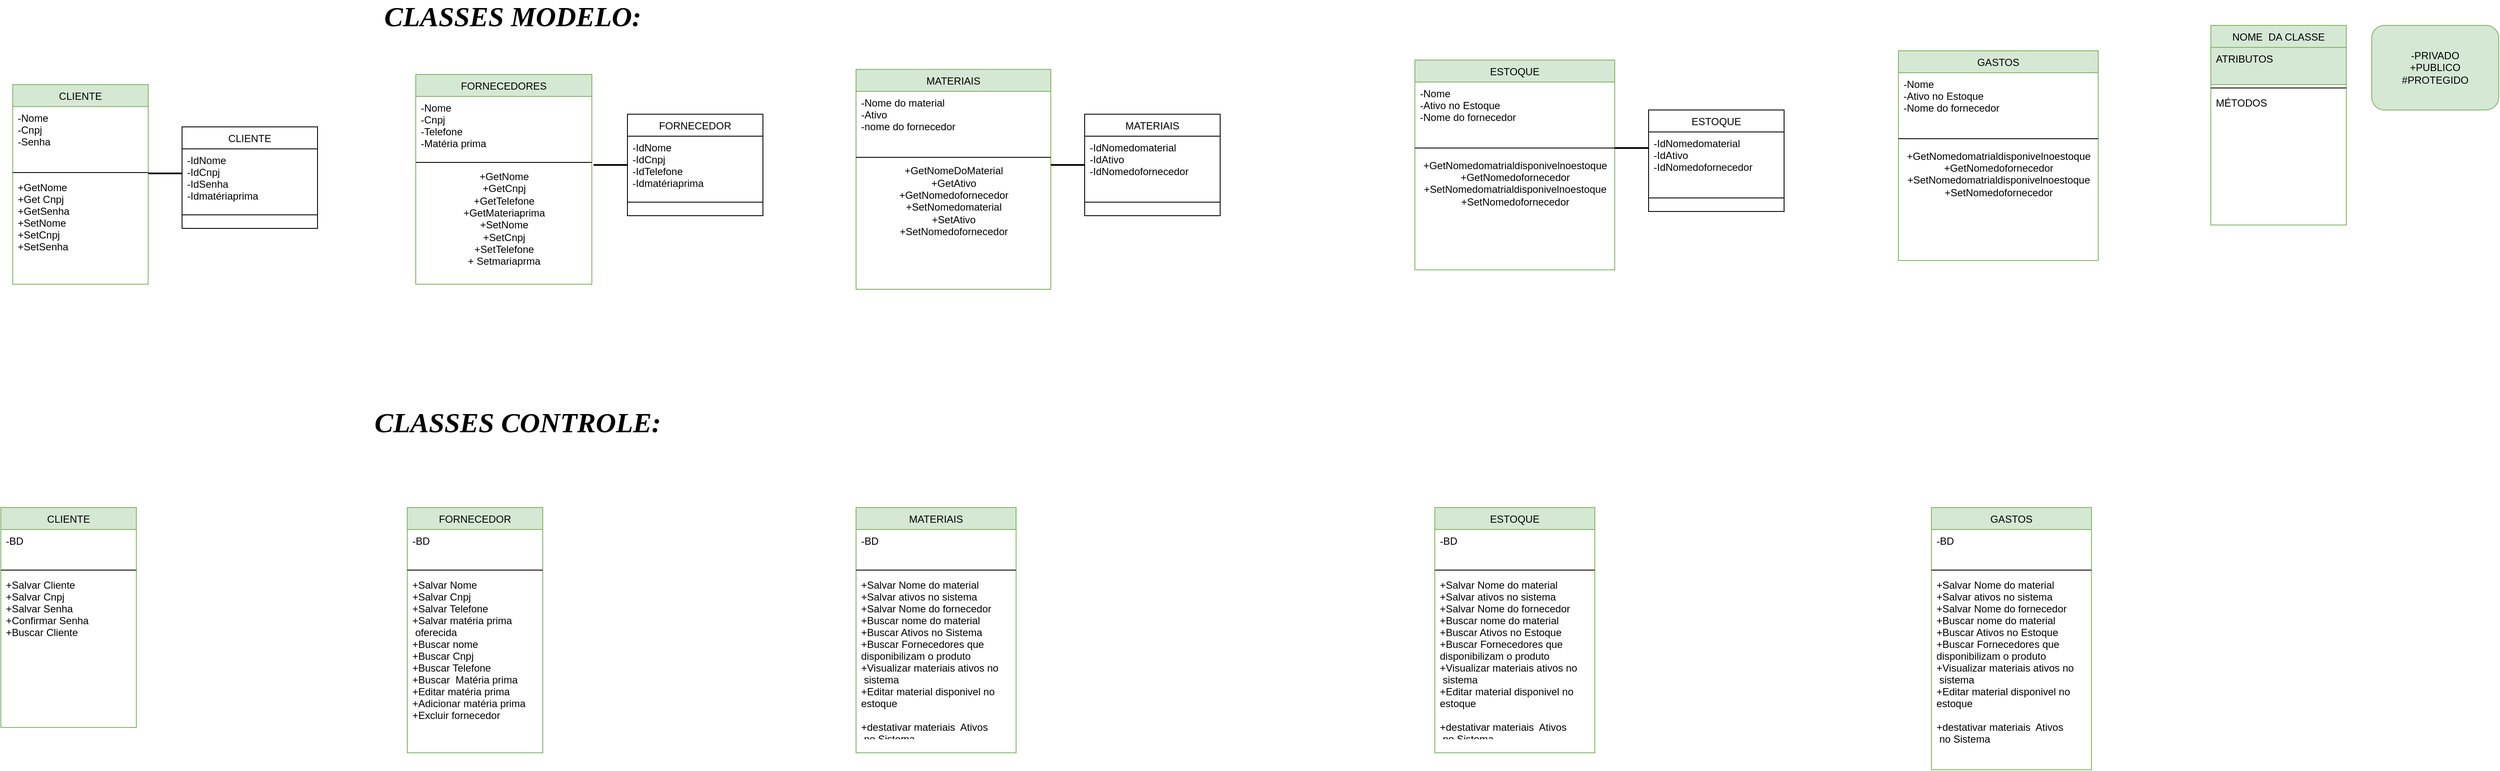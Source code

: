 <mxfile version="24.6.3" type="github">
  <diagram id="C5RBs43oDa-KdzZeNtuy" name="Page-1">
    <mxGraphModel dx="1400" dy="773" grid="1" gridSize="10" guides="1" tooltips="1" connect="1" arrows="1" fold="1" page="1" pageScale="1" pageWidth="827" pageHeight="1169" math="0" shadow="0">
      <root>
        <mxCell id="WIyWlLk6GJQsqaUBKTNV-0" />
        <mxCell id="WIyWlLk6GJQsqaUBKTNV-1" parent="WIyWlLk6GJQsqaUBKTNV-0" />
        <mxCell id="mSZi7d9TaIQckzz028hs-3" value="NOME  DA CLASSE" style="swimlane;fontStyle=0;align=center;verticalAlign=top;childLayout=stackLayout;horizontal=1;startSize=26;horizontalStack=0;resizeParent=1;resizeLast=0;collapsible=1;marginBottom=0;rounded=0;shadow=0;strokeWidth=1;fillColor=#d5e8d4;strokeColor=#82b366;" parent="WIyWlLk6GJQsqaUBKTNV-1" vertex="1">
          <mxGeometry x="2850" y="70" width="160" height="236" as="geometry">
            <mxRectangle x="550" y="140" width="160" height="26" as="alternateBounds" />
          </mxGeometry>
        </mxCell>
        <mxCell id="mSZi7d9TaIQckzz028hs-4" value="ATRIBUTOS" style="text;align=left;verticalAlign=top;spacingLeft=4;spacingRight=4;overflow=hidden;rotatable=0;points=[[0,0.5],[1,0.5]];portConstraint=eastwest;fillColor=#d5e8d4;strokeColor=#82b366;" parent="mSZi7d9TaIQckzz028hs-3" vertex="1">
          <mxGeometry y="26" width="160" height="44" as="geometry" />
        </mxCell>
        <mxCell id="mSZi7d9TaIQckzz028hs-5" value="" style="line;html=1;strokeWidth=1;align=left;verticalAlign=middle;spacingTop=-1;spacingLeft=3;spacingRight=3;rotatable=0;labelPosition=right;points=[];portConstraint=eastwest;" parent="mSZi7d9TaIQckzz028hs-3" vertex="1">
          <mxGeometry y="70" width="160" height="8" as="geometry" />
        </mxCell>
        <mxCell id="mSZi7d9TaIQckzz028hs-6" value="MÉTODOS" style="text;align=left;verticalAlign=top;spacingLeft=4;spacingRight=4;overflow=hidden;rotatable=0;points=[[0,0.5],[1,0.5]];portConstraint=eastwest;rounded=0;shadow=0;html=0;" parent="mSZi7d9TaIQckzz028hs-3" vertex="1">
          <mxGeometry y="78" width="160" height="26" as="geometry" />
        </mxCell>
        <mxCell id="mSZi7d9TaIQckzz028hs-9" value="CLIENTE" style="swimlane;fontStyle=0;align=center;verticalAlign=top;childLayout=stackLayout;horizontal=1;startSize=26;horizontalStack=0;resizeParent=1;resizeLast=0;collapsible=1;marginBottom=0;rounded=0;shadow=0;strokeWidth=1;fillColor=#d5e8d4;strokeColor=#82b366;" parent="WIyWlLk6GJQsqaUBKTNV-1" vertex="1">
          <mxGeometry x="240" y="640" width="160" height="260" as="geometry">
            <mxRectangle x="550" y="140" width="160" height="26" as="alternateBounds" />
          </mxGeometry>
        </mxCell>
        <mxCell id="mSZi7d9TaIQckzz028hs-10" value="-BD" style="text;align=left;verticalAlign=top;spacingLeft=4;spacingRight=4;overflow=hidden;rotatable=0;points=[[0,0.5],[1,0.5]];portConstraint=eastwest;" parent="mSZi7d9TaIQckzz028hs-9" vertex="1">
          <mxGeometry y="26" width="160" height="44" as="geometry" />
        </mxCell>
        <mxCell id="mSZi7d9TaIQckzz028hs-11" value="" style="line;html=1;strokeWidth=1;align=left;verticalAlign=middle;spacingTop=-1;spacingLeft=3;spacingRight=3;rotatable=0;labelPosition=right;points=[];portConstraint=eastwest;" parent="mSZi7d9TaIQckzz028hs-9" vertex="1">
          <mxGeometry y="70" width="160" height="8" as="geometry" />
        </mxCell>
        <mxCell id="mSZi7d9TaIQckzz028hs-12" value="+Salvar Cliente&#xa;+Salvar Cnpj&#xa;+Salvar Senha&#xa;+Confirmar Senha&#xa;+Buscar Cliente&#xa;" style="text;align=left;verticalAlign=top;spacingLeft=4;spacingRight=4;overflow=hidden;rotatable=0;points=[[0,0.5],[1,0.5]];portConstraint=eastwest;rounded=0;shadow=0;html=0;" parent="mSZi7d9TaIQckzz028hs-9" vertex="1">
          <mxGeometry y="78" width="160" height="122" as="geometry" />
        </mxCell>
        <mxCell id="mSZi7d9TaIQckzz028hs-15" value="-PRIVADO&lt;div&gt;+PUBLICO&lt;/div&gt;&lt;div&gt;#PROTEGIDO&lt;/div&gt;" style="rounded=1;whiteSpace=wrap;html=1;fillColor=#d5e8d4;strokeColor=#82b366;" parent="WIyWlLk6GJQsqaUBKTNV-1" vertex="1">
          <mxGeometry x="3040" y="70" width="150" height="100" as="geometry" />
        </mxCell>
        <mxCell id="mSZi7d9TaIQckzz028hs-16" value="FORNECEDORES" style="swimlane;fontStyle=0;align=center;verticalAlign=top;childLayout=stackLayout;horizontal=1;startSize=26;horizontalStack=0;resizeParent=1;resizeLast=0;collapsible=1;marginBottom=0;rounded=0;shadow=0;strokeWidth=1;fillColor=#d5e8d4;strokeColor=#82b366;" parent="WIyWlLk6GJQsqaUBKTNV-1" vertex="1">
          <mxGeometry x="730" y="128" width="208" height="248" as="geometry">
            <mxRectangle x="550" y="140" width="160" height="26" as="alternateBounds" />
          </mxGeometry>
        </mxCell>
        <mxCell id="mSZi7d9TaIQckzz028hs-17" value="-Nome&#xa;-Cnpj&#xa;-Telefone&#xa;-Matéria prima" style="text;align=left;verticalAlign=top;spacingLeft=4;spacingRight=4;overflow=hidden;rotatable=0;points=[[0,0.5],[1,0.5]];portConstraint=eastwest;labelBackgroundColor=default;" parent="mSZi7d9TaIQckzz028hs-16" vertex="1">
          <mxGeometry y="26" width="208" height="74" as="geometry" />
        </mxCell>
        <mxCell id="mSZi7d9TaIQckzz028hs-18" value="" style="line;html=1;strokeWidth=1;align=left;verticalAlign=middle;spacingTop=-1;spacingLeft=3;spacingRight=3;rotatable=0;labelPosition=right;points=[];portConstraint=eastwest;" parent="mSZi7d9TaIQckzz028hs-16" vertex="1">
          <mxGeometry y="100" width="208" height="8" as="geometry" />
        </mxCell>
        <mxCell id="mSZi7d9TaIQckzz028hs-36" value="&lt;div&gt;+GetNome&lt;br style=&quot;padding: 0px; margin: 0px;&quot;&gt;+GetCnpj&lt;br style=&quot;padding: 0px; margin: 0px;&quot;&gt;+GetTelefone&lt;/div&gt;&lt;div&gt;&lt;span style=&quot;background-color: initial;&quot;&gt;+GetMateriaprima&lt;/span&gt;&lt;/div&gt;&lt;div&gt;+SetNome&lt;/div&gt;&lt;div&gt;+SetCnpj&lt;br style=&quot;padding: 0px; margin: 0px;&quot;&gt;+SetTelefone&lt;/div&gt;&lt;div&gt;+ Setmariaprma&lt;br&gt;&lt;div style=&quot;padding: 0px; margin: 0px;&quot;&gt;&lt;br style=&quot;padding: 0px; margin: 0px; text-align: left;&quot;&gt;&lt;/div&gt;&lt;/div&gt;" style="text;html=1;align=center;verticalAlign=middle;resizable=0;points=[];autosize=1;strokeColor=none;fillColor=none;" parent="mSZi7d9TaIQckzz028hs-16" vertex="1">
          <mxGeometry y="108" width="208" height="140" as="geometry" />
        </mxCell>
        <mxCell id="mSZi7d9TaIQckzz028hs-21" value="CLIENTE" style="swimlane;fontStyle=0;align=center;verticalAlign=top;childLayout=stackLayout;horizontal=1;startSize=26;horizontalStack=0;resizeParent=1;resizeLast=0;collapsible=1;marginBottom=0;rounded=0;shadow=0;strokeWidth=1;" parent="WIyWlLk6GJQsqaUBKTNV-1" vertex="1">
          <mxGeometry x="454" y="190" width="160" height="120" as="geometry">
            <mxRectangle x="550" y="140" width="160" height="26" as="alternateBounds" />
          </mxGeometry>
        </mxCell>
        <mxCell id="mSZi7d9TaIQckzz028hs-22" value="-IdNome&#xa;-IdCnpj&#xa;-IdSenha&#xa;-Idmatériaprima&#xa;&#xa;&#xa;&#xa;&#xa;" style="text;align=left;verticalAlign=top;spacingLeft=4;spacingRight=4;overflow=hidden;rotatable=0;points=[[0,0.5],[1,0.5]];portConstraint=eastwest;" parent="mSZi7d9TaIQckzz028hs-21" vertex="1">
          <mxGeometry y="26" width="160" height="74" as="geometry" />
        </mxCell>
        <mxCell id="mSZi7d9TaIQckzz028hs-23" value="" style="line;html=1;strokeWidth=1;align=left;verticalAlign=middle;spacingTop=-1;spacingLeft=3;spacingRight=3;rotatable=0;labelPosition=right;points=[];portConstraint=eastwest;" parent="mSZi7d9TaIQckzz028hs-21" vertex="1">
          <mxGeometry y="100" width="160" height="8" as="geometry" />
        </mxCell>
        <mxCell id="mSZi7d9TaIQckzz028hs-26" value="CLIENTE" style="swimlane;fontStyle=0;align=center;verticalAlign=top;childLayout=stackLayout;horizontal=1;startSize=26;horizontalStack=0;resizeParent=1;resizeLast=0;collapsible=1;marginBottom=0;rounded=0;shadow=0;strokeWidth=1;fillColor=#d5e8d4;strokeColor=#82b366;" parent="WIyWlLk6GJQsqaUBKTNV-1" vertex="1">
          <mxGeometry x="254" y="140" width="160" height="236" as="geometry">
            <mxRectangle x="550" y="140" width="160" height="26" as="alternateBounds" />
          </mxGeometry>
        </mxCell>
        <mxCell id="mSZi7d9TaIQckzz028hs-27" value="-Nome&#xa;-Cnpj&#xa;-Senha&#xa;&#xa;" style="text;align=left;verticalAlign=top;spacingLeft=4;spacingRight=4;overflow=hidden;rotatable=0;points=[[0,0.5],[1,0.5]];portConstraint=eastwest;" parent="mSZi7d9TaIQckzz028hs-26" vertex="1">
          <mxGeometry y="26" width="160" height="74" as="geometry" />
        </mxCell>
        <mxCell id="mSZi7d9TaIQckzz028hs-28" value="" style="line;html=1;strokeWidth=1;align=left;verticalAlign=middle;spacingTop=-1;spacingLeft=3;spacingRight=3;rotatable=0;labelPosition=right;points=[];portConstraint=eastwest;" parent="mSZi7d9TaIQckzz028hs-26" vertex="1">
          <mxGeometry y="100" width="160" height="8" as="geometry" />
        </mxCell>
        <mxCell id="mSZi7d9TaIQckzz028hs-29" value="+GetNome&#xa;+Get Cnpj&#xa;+GetSenha&#xa;+SetNome&#xa;+SetCnpj&#xa;+SetSenha&#xa;" style="text;align=left;verticalAlign=top;spacingLeft=4;spacingRight=4;overflow=hidden;rotatable=0;points=[[0,0.5],[1,0.5]];portConstraint=eastwest;rounded=0;shadow=0;html=0;" parent="mSZi7d9TaIQckzz028hs-26" vertex="1">
          <mxGeometry y="108" width="160" height="112" as="geometry" />
        </mxCell>
        <mxCell id="mSZi7d9TaIQckzz028hs-31" value="" style="line;strokeWidth=2;html=1;" parent="WIyWlLk6GJQsqaUBKTNV-1" vertex="1">
          <mxGeometry x="414" y="240" width="40" height="10" as="geometry" />
        </mxCell>
        <mxCell id="mSZi7d9TaIQckzz028hs-32" value="FORNECEDOR" style="swimlane;fontStyle=0;align=center;verticalAlign=top;childLayout=stackLayout;horizontal=1;startSize=26;horizontalStack=0;resizeParent=1;resizeLast=0;collapsible=1;marginBottom=0;rounded=0;shadow=0;strokeWidth=1;fillColor=#d5e8d4;strokeColor=#82b366;" parent="WIyWlLk6GJQsqaUBKTNV-1" vertex="1">
          <mxGeometry x="720" y="640" width="160" height="290" as="geometry">
            <mxRectangle x="550" y="140" width="160" height="26" as="alternateBounds" />
          </mxGeometry>
        </mxCell>
        <mxCell id="mSZi7d9TaIQckzz028hs-33" value="-BD" style="text;align=left;verticalAlign=top;spacingLeft=4;spacingRight=4;overflow=hidden;rotatable=0;points=[[0,0.5],[1,0.5]];portConstraint=eastwest;" parent="mSZi7d9TaIQckzz028hs-32" vertex="1">
          <mxGeometry y="26" width="160" height="44" as="geometry" />
        </mxCell>
        <mxCell id="mSZi7d9TaIQckzz028hs-34" value="" style="line;html=1;strokeWidth=1;align=left;verticalAlign=middle;spacingTop=-1;spacingLeft=3;spacingRight=3;rotatable=0;labelPosition=right;points=[];portConstraint=eastwest;" parent="mSZi7d9TaIQckzz028hs-32" vertex="1">
          <mxGeometry y="70" width="160" height="8" as="geometry" />
        </mxCell>
        <mxCell id="mSZi7d9TaIQckzz028hs-35" value="+Salvar Nome&#xa;+Salvar Cnpj&#xa;+Salvar Telefone&#xa;+Salvar matéria prima&#xa; oferecida&#xa;+Buscar nome&#xa;+Buscar Cnpj&#xa;+Buscar Telefone&#xa;+Buscar  Matéria prima&#xa;+Editar matéria prima&#xa;+Adicionar matéria prima&#xa;+Excluir fornecedor&#xa;&#xa;" style="text;align=left;verticalAlign=top;spacingLeft=4;spacingRight=4;overflow=hidden;rotatable=0;points=[[0,0.5],[1,0.5]];portConstraint=eastwest;rounded=0;shadow=0;html=0;" parent="mSZi7d9TaIQckzz028hs-32" vertex="1">
          <mxGeometry y="78" width="160" height="192" as="geometry" />
        </mxCell>
        <mxCell id="mSZi7d9TaIQckzz028hs-37" value="FORNECEDOR" style="swimlane;fontStyle=0;align=center;verticalAlign=top;childLayout=stackLayout;horizontal=1;startSize=26;horizontalStack=0;resizeParent=1;resizeLast=0;collapsible=1;marginBottom=0;rounded=0;shadow=0;strokeWidth=1;" parent="WIyWlLk6GJQsqaUBKTNV-1" vertex="1">
          <mxGeometry x="980" y="175" width="160" height="120" as="geometry">
            <mxRectangle x="550" y="140" width="160" height="26" as="alternateBounds" />
          </mxGeometry>
        </mxCell>
        <mxCell id="mSZi7d9TaIQckzz028hs-38" value="-IdNome&#xa;-IdCnpj&#xa;-IdTelefone&#xa;-Idmatériaprima&#xa;&#xa;&#xa;&#xa;&#xa;" style="text;align=left;verticalAlign=top;spacingLeft=4;spacingRight=4;overflow=hidden;rotatable=0;points=[[0,0.5],[1,0.5]];portConstraint=eastwest;" parent="mSZi7d9TaIQckzz028hs-37" vertex="1">
          <mxGeometry y="26" width="160" height="74" as="geometry" />
        </mxCell>
        <mxCell id="mSZi7d9TaIQckzz028hs-39" value="" style="line;html=1;strokeWidth=1;align=left;verticalAlign=middle;spacingTop=-1;spacingLeft=3;spacingRight=3;rotatable=0;labelPosition=right;points=[];portConstraint=eastwest;" parent="mSZi7d9TaIQckzz028hs-37" vertex="1">
          <mxGeometry y="100" width="160" height="8" as="geometry" />
        </mxCell>
        <mxCell id="mSZi7d9TaIQckzz028hs-43" value="" style="line;strokeWidth=2;html=1;" parent="WIyWlLk6GJQsqaUBKTNV-1" vertex="1">
          <mxGeometry x="940" y="230" width="40" height="10" as="geometry" />
        </mxCell>
        <mxCell id="mSZi7d9TaIQckzz028hs-48" value="MATERIAIS" style="swimlane;fontStyle=0;align=center;verticalAlign=top;childLayout=stackLayout;horizontal=1;startSize=26;horizontalStack=0;resizeParent=1;resizeLast=0;collapsible=1;marginBottom=0;rounded=0;shadow=0;strokeWidth=1;fillColor=#d5e8d4;strokeColor=#82b366;" parent="WIyWlLk6GJQsqaUBKTNV-1" vertex="1">
          <mxGeometry x="1250" y="122" width="230" height="260" as="geometry">
            <mxRectangle x="550" y="140" width="160" height="26" as="alternateBounds" />
          </mxGeometry>
        </mxCell>
        <mxCell id="mSZi7d9TaIQckzz028hs-49" value="-Nome do material&#xa;-Ativo&#xa;-nome do fornecedor" style="text;align=left;verticalAlign=top;spacingLeft=4;spacingRight=4;overflow=hidden;rotatable=0;points=[[0,0.5],[1,0.5]];portConstraint=eastwest;labelBackgroundColor=default;" parent="mSZi7d9TaIQckzz028hs-48" vertex="1">
          <mxGeometry y="26" width="230" height="74" as="geometry" />
        </mxCell>
        <mxCell id="mSZi7d9TaIQckzz028hs-50" value="" style="line;html=1;strokeWidth=1;align=left;verticalAlign=middle;spacingTop=-1;spacingLeft=3;spacingRight=3;rotatable=0;labelPosition=right;points=[];portConstraint=eastwest;" parent="mSZi7d9TaIQckzz028hs-48" vertex="1">
          <mxGeometry y="100" width="230" height="8" as="geometry" />
        </mxCell>
        <mxCell id="mSZi7d9TaIQckzz028hs-51" value="&lt;div&gt;+GetNomeDoMaterial&lt;br style=&quot;padding: 0px; margin: 0px;&quot;&gt;+GetAtivo&lt;/div&gt;&lt;div&gt;+GetNomedofornecedor&lt;/div&gt;&lt;div&gt;+SetNomedomaterial&lt;/div&gt;&lt;div&gt;+SetAtivo&lt;br style=&quot;padding: 0px; margin: 0px;&quot;&gt;+SetNomedofornecedor&lt;/div&gt;&lt;div&gt;&lt;div style=&quot;padding: 0px; margin: 0px;&quot;&gt;&lt;br style=&quot;padding: 0px; margin: 0px; text-align: left;&quot;&gt;&lt;/div&gt;&lt;/div&gt;" style="text;html=1;align=center;verticalAlign=middle;resizable=0;points=[];autosize=1;strokeColor=none;fillColor=none;" parent="mSZi7d9TaIQckzz028hs-48" vertex="1">
          <mxGeometry y="108" width="230" height="110" as="geometry" />
        </mxCell>
        <mxCell id="mSZi7d9TaIQckzz028hs-52" value="" style="line;strokeWidth=2;html=1;" parent="WIyWlLk6GJQsqaUBKTNV-1" vertex="1">
          <mxGeometry x="1480" y="230" width="40" height="10" as="geometry" />
        </mxCell>
        <mxCell id="mSZi7d9TaIQckzz028hs-53" value="MATERIAIS" style="swimlane;fontStyle=0;align=center;verticalAlign=top;childLayout=stackLayout;horizontal=1;startSize=26;horizontalStack=0;resizeParent=1;resizeLast=0;collapsible=1;marginBottom=0;rounded=0;shadow=0;strokeWidth=1;" parent="WIyWlLk6GJQsqaUBKTNV-1" vertex="1">
          <mxGeometry x="1520" y="175" width="160" height="120" as="geometry">
            <mxRectangle x="550" y="140" width="160" height="26" as="alternateBounds" />
          </mxGeometry>
        </mxCell>
        <mxCell id="mSZi7d9TaIQckzz028hs-54" value="-IdNomedomaterial&#xa;-IdAtivo&#xa;-IdNomedofornecedor&#xa;&#xa;&#xa;&#xa;" style="text;align=left;verticalAlign=top;spacingLeft=4;spacingRight=4;overflow=hidden;rotatable=0;points=[[0,0.5],[1,0.5]];portConstraint=eastwest;" parent="mSZi7d9TaIQckzz028hs-53" vertex="1">
          <mxGeometry y="26" width="160" height="74" as="geometry" />
        </mxCell>
        <mxCell id="mSZi7d9TaIQckzz028hs-55" value="" style="line;html=1;strokeWidth=1;align=left;verticalAlign=middle;spacingTop=-1;spacingLeft=3;spacingRight=3;rotatable=0;labelPosition=right;points=[];portConstraint=eastwest;" parent="mSZi7d9TaIQckzz028hs-53" vertex="1">
          <mxGeometry y="100" width="160" height="8" as="geometry" />
        </mxCell>
        <mxCell id="mSZi7d9TaIQckzz028hs-56" value="MATERIAIS" style="swimlane;fontStyle=0;align=center;verticalAlign=top;childLayout=stackLayout;horizontal=1;startSize=26;horizontalStack=0;resizeParent=1;resizeLast=0;collapsible=1;marginBottom=0;rounded=0;shadow=0;strokeWidth=1;fillColor=#d5e8d4;strokeColor=#82b366;" parent="WIyWlLk6GJQsqaUBKTNV-1" vertex="1">
          <mxGeometry x="1250" y="640" width="189" height="290" as="geometry">
            <mxRectangle x="550" y="140" width="160" height="26" as="alternateBounds" />
          </mxGeometry>
        </mxCell>
        <mxCell id="mSZi7d9TaIQckzz028hs-57" value="-BD" style="text;align=left;verticalAlign=top;spacingLeft=4;spacingRight=4;overflow=hidden;rotatable=0;points=[[0,0.5],[1,0.5]];portConstraint=eastwest;" parent="mSZi7d9TaIQckzz028hs-56" vertex="1">
          <mxGeometry y="26" width="189" height="44" as="geometry" />
        </mxCell>
        <mxCell id="mSZi7d9TaIQckzz028hs-58" value="" style="line;html=1;strokeWidth=1;align=left;verticalAlign=middle;spacingTop=-1;spacingLeft=3;spacingRight=3;rotatable=0;labelPosition=right;points=[];portConstraint=eastwest;" parent="mSZi7d9TaIQckzz028hs-56" vertex="1">
          <mxGeometry y="70" width="189" height="8" as="geometry" />
        </mxCell>
        <mxCell id="mSZi7d9TaIQckzz028hs-59" value="+Salvar Nome do material&#xa;+Salvar ativos no sistema&#xa;+Salvar Nome do fornecedor&#xa;+Buscar nome do material&#xa;+Buscar Ativos no Sistema&#xa;+Buscar Fornecedores que &#xa;disponibilizam o produto&#xa;+Visualizar materiais ativos no&#xa; sistema&#xa;+Editar material disponivel no &#xa;estoque&#xa;&#xa;+destativar materiais  Ativos&#xa; no Sistema&#xa;&#xa;&#xa;" style="text;align=left;verticalAlign=top;spacingLeft=4;spacingRight=4;overflow=hidden;rotatable=0;points=[[0,0.5],[1,0.5]];portConstraint=eastwest;rounded=0;shadow=0;html=0;" parent="mSZi7d9TaIQckzz028hs-56" vertex="1">
          <mxGeometry y="78" width="189" height="192" as="geometry" />
        </mxCell>
        <mxCell id="mSZi7d9TaIQckzz028hs-60" value="ESTOQUE" style="swimlane;fontStyle=0;align=center;verticalAlign=top;childLayout=stackLayout;horizontal=1;startSize=26;horizontalStack=0;resizeParent=1;resizeLast=0;collapsible=1;marginBottom=0;rounded=0;shadow=0;strokeWidth=1;fillColor=#d5e8d4;strokeColor=#82b366;" parent="WIyWlLk6GJQsqaUBKTNV-1" vertex="1">
          <mxGeometry x="1910" y="111" width="236" height="248" as="geometry">
            <mxRectangle x="550" y="140" width="160" height="26" as="alternateBounds" />
          </mxGeometry>
        </mxCell>
        <mxCell id="mSZi7d9TaIQckzz028hs-61" value="-Nome&#xa;-Ativo no Estoque&#xa;-Nome do fornecedor" style="text;align=left;verticalAlign=top;spacingLeft=4;spacingRight=4;overflow=hidden;rotatable=0;points=[[0,0.5],[1,0.5]];portConstraint=eastwest;labelBackgroundColor=default;" parent="mSZi7d9TaIQckzz028hs-60" vertex="1">
          <mxGeometry y="26" width="236" height="74" as="geometry" />
        </mxCell>
        <mxCell id="mSZi7d9TaIQckzz028hs-62" value="" style="line;html=1;strokeWidth=1;align=left;verticalAlign=middle;spacingTop=-1;spacingLeft=3;spacingRight=3;rotatable=0;labelPosition=right;points=[];portConstraint=eastwest;" parent="mSZi7d9TaIQckzz028hs-60" vertex="1">
          <mxGeometry y="100" width="236" height="8" as="geometry" />
        </mxCell>
        <mxCell id="mSZi7d9TaIQckzz028hs-63" value="&lt;div&gt;+GetNomedomatrialdisponivelnoestoque&lt;br style=&quot;padding: 0px; margin: 0px;&quot;&gt;+GetNomedofornecedor&lt;br&gt;&lt;/div&gt;&lt;div&gt;+SetNome&lt;span style=&quot;background-color: initial;&quot;&gt;domatrialdisponivelnoestoque&lt;/span&gt;&lt;/div&gt;&lt;div&gt;&lt;span style=&quot;background-color: initial;&quot;&gt;+SetNomedofornecedor&lt;/span&gt;&lt;/div&gt;&lt;div&gt;&lt;div style=&quot;padding: 0px; margin: 0px;&quot;&gt;&lt;br style=&quot;padding: 0px; margin: 0px; text-align: left;&quot;&gt;&lt;/div&gt;&lt;/div&gt;" style="text;html=1;align=center;verticalAlign=middle;resizable=0;points=[];autosize=1;strokeColor=none;fillColor=none;" parent="mSZi7d9TaIQckzz028hs-60" vertex="1">
          <mxGeometry y="108" width="236" height="90" as="geometry" />
        </mxCell>
        <mxCell id="mSZi7d9TaIQckzz028hs-67" value="&lt;font face=&quot;Times New Roman&quot;&gt;&lt;span style=&quot;font-size: 33px;&quot;&gt;&lt;i&gt;&amp;nbsp;CLASSES MODELO:&lt;/i&gt;&lt;/span&gt;&lt;/font&gt;" style="text;strokeColor=none;fillColor=none;html=1;fontSize=24;fontStyle=1;verticalAlign=middle;align=center;" parent="WIyWlLk6GJQsqaUBKTNV-1" vertex="1">
          <mxGeometry x="790" y="40" width="100" height="40" as="geometry" />
        </mxCell>
        <mxCell id="mSZi7d9TaIQckzz028hs-68" value="&lt;font face=&quot;Times New Roman&quot;&gt;&lt;span style=&quot;font-size: 33px;&quot;&gt;&lt;i&gt;CLASSES CONTROLE:&lt;/i&gt;&lt;/span&gt;&lt;/font&gt;" style="text;strokeColor=none;fillColor=none;html=1;fontSize=24;fontStyle=1;verticalAlign=middle;align=center;" parent="WIyWlLk6GJQsqaUBKTNV-1" vertex="1">
          <mxGeometry x="800" y="520" width="100" height="40" as="geometry" />
        </mxCell>
        <mxCell id="mSZi7d9TaIQckzz028hs-74" value="ESTOQUE" style="swimlane;fontStyle=0;align=center;verticalAlign=top;childLayout=stackLayout;horizontal=1;startSize=26;horizontalStack=0;resizeParent=1;resizeLast=0;collapsible=1;marginBottom=0;rounded=0;shadow=0;strokeWidth=1;fillColor=#d5e8d4;strokeColor=#82b366;" parent="WIyWlLk6GJQsqaUBKTNV-1" vertex="1">
          <mxGeometry x="1933.5" y="640" width="189" height="290" as="geometry">
            <mxRectangle x="550" y="140" width="160" height="26" as="alternateBounds" />
          </mxGeometry>
        </mxCell>
        <mxCell id="mSZi7d9TaIQckzz028hs-75" value="-BD" style="text;align=left;verticalAlign=top;spacingLeft=4;spacingRight=4;overflow=hidden;rotatable=0;points=[[0,0.5],[1,0.5]];portConstraint=eastwest;" parent="mSZi7d9TaIQckzz028hs-74" vertex="1">
          <mxGeometry y="26" width="189" height="44" as="geometry" />
        </mxCell>
        <mxCell id="mSZi7d9TaIQckzz028hs-76" value="" style="line;html=1;strokeWidth=1;align=left;verticalAlign=middle;spacingTop=-1;spacingLeft=3;spacingRight=3;rotatable=0;labelPosition=right;points=[];portConstraint=eastwest;" parent="mSZi7d9TaIQckzz028hs-74" vertex="1">
          <mxGeometry y="70" width="189" height="8" as="geometry" />
        </mxCell>
        <mxCell id="mSZi7d9TaIQckzz028hs-77" value="+Salvar Nome do material&#xa;+Salvar ativos no sistema&#xa;+Salvar Nome do fornecedor&#xa;+Buscar nome do material&#xa;+Buscar Ativos no Estoque &#xa;+Buscar Fornecedores que &#xa;disponibilizam o produto&#xa;+Visualizar materiais ativos no&#xa; sistema&#xa;+Editar material disponivel no &#xa;estoque&#xa;&#xa;+destativar materiais  Ativos&#xa; no Sistema&#xa;&#xa;&#xa;" style="text;align=left;verticalAlign=top;spacingLeft=4;spacingRight=4;overflow=hidden;rotatable=0;points=[[0,0.5],[1,0.5]];portConstraint=eastwest;rounded=0;shadow=0;html=0;" parent="mSZi7d9TaIQckzz028hs-74" vertex="1">
          <mxGeometry y="78" width="189" height="192" as="geometry" />
        </mxCell>
        <mxCell id="mSZi7d9TaIQckzz028hs-78" value="" style="line;strokeWidth=2;html=1;" parent="WIyWlLk6GJQsqaUBKTNV-1" vertex="1">
          <mxGeometry x="2146" y="210" width="40" height="10" as="geometry" />
        </mxCell>
        <mxCell id="mSZi7d9TaIQckzz028hs-79" value="ESTOQUE" style="swimlane;fontStyle=0;align=center;verticalAlign=top;childLayout=stackLayout;horizontal=1;startSize=26;horizontalStack=0;resizeParent=1;resizeLast=0;collapsible=1;marginBottom=0;rounded=0;shadow=0;strokeWidth=1;" parent="WIyWlLk6GJQsqaUBKTNV-1" vertex="1">
          <mxGeometry x="2186" y="170" width="160" height="120" as="geometry">
            <mxRectangle x="550" y="140" width="160" height="26" as="alternateBounds" />
          </mxGeometry>
        </mxCell>
        <mxCell id="mSZi7d9TaIQckzz028hs-80" value="-IdNomedomaterial&#xa;-IdAtivo&#xa;-IdNomedofornecedor&#xa;&#xa;&#xa;&#xa;" style="text;align=left;verticalAlign=top;spacingLeft=4;spacingRight=4;overflow=hidden;rotatable=0;points=[[0,0.5],[1,0.5]];portConstraint=eastwest;" parent="mSZi7d9TaIQckzz028hs-79" vertex="1">
          <mxGeometry y="26" width="160" height="74" as="geometry" />
        </mxCell>
        <mxCell id="mSZi7d9TaIQckzz028hs-81" value="" style="line;html=1;strokeWidth=1;align=left;verticalAlign=middle;spacingTop=-1;spacingLeft=3;spacingRight=3;rotatable=0;labelPosition=right;points=[];portConstraint=eastwest;" parent="mSZi7d9TaIQckzz028hs-79" vertex="1">
          <mxGeometry y="100" width="160" height="8" as="geometry" />
        </mxCell>
        <mxCell id="_ljAGU_IvYAqJfCE-c09-0" value="GASTOS" style="swimlane;fontStyle=0;align=center;verticalAlign=top;childLayout=stackLayout;horizontal=1;startSize=26;horizontalStack=0;resizeParent=1;resizeLast=0;collapsible=1;marginBottom=0;rounded=0;shadow=0;strokeWidth=1;fillColor=#d5e8d4;strokeColor=#82b366;" parent="WIyWlLk6GJQsqaUBKTNV-1" vertex="1">
          <mxGeometry x="2520" y="640" width="189" height="310" as="geometry">
            <mxRectangle x="550" y="140" width="160" height="26" as="alternateBounds" />
          </mxGeometry>
        </mxCell>
        <mxCell id="_ljAGU_IvYAqJfCE-c09-1" value="-BD" style="text;align=left;verticalAlign=top;spacingLeft=4;spacingRight=4;overflow=hidden;rotatable=0;points=[[0,0.5],[1,0.5]];portConstraint=eastwest;" parent="_ljAGU_IvYAqJfCE-c09-0" vertex="1">
          <mxGeometry y="26" width="189" height="44" as="geometry" />
        </mxCell>
        <mxCell id="_ljAGU_IvYAqJfCE-c09-2" value="" style="line;html=1;strokeWidth=1;align=left;verticalAlign=middle;spacingTop=-1;spacingLeft=3;spacingRight=3;rotatable=0;labelPosition=right;points=[];portConstraint=eastwest;" parent="_ljAGU_IvYAqJfCE-c09-0" vertex="1">
          <mxGeometry y="70" width="189" height="8" as="geometry" />
        </mxCell>
        <mxCell id="_ljAGU_IvYAqJfCE-c09-3" value="+Salvar Nome do material&#xa;+Salvar ativos no sistema&#xa;+Salvar Nome do fornecedor&#xa;+Buscar nome do material&#xa;+Buscar Ativos no Estoque &#xa;+Buscar Fornecedores que &#xa;disponibilizam o produto&#xa;+Visualizar materiais ativos no&#xa; sistema&#xa;+Editar material disponivel no &#xa;estoque&#xa;&#xa;+destativar materiais  Ativos&#xa; no Sistema&#xa;&#xa;&#xa;" style="text;align=left;verticalAlign=top;spacingLeft=4;spacingRight=4;overflow=hidden;rotatable=0;points=[[0,0.5],[1,0.5]];portConstraint=eastwest;rounded=0;shadow=0;html=0;" parent="_ljAGU_IvYAqJfCE-c09-0" vertex="1">
          <mxGeometry y="78" width="189" height="212" as="geometry" />
        </mxCell>
        <mxCell id="_ljAGU_IvYAqJfCE-c09-4" value="GASTOS" style="swimlane;fontStyle=0;align=center;verticalAlign=top;childLayout=stackLayout;horizontal=1;startSize=26;horizontalStack=0;resizeParent=1;resizeLast=0;collapsible=1;marginBottom=0;rounded=0;shadow=0;strokeWidth=1;fillColor=#d5e8d4;strokeColor=#82b366;" parent="WIyWlLk6GJQsqaUBKTNV-1" vertex="1">
          <mxGeometry x="2481" y="100" width="236" height="248" as="geometry">
            <mxRectangle x="550" y="140" width="160" height="26" as="alternateBounds" />
          </mxGeometry>
        </mxCell>
        <mxCell id="_ljAGU_IvYAqJfCE-c09-5" value="-Nome&#xa;-Ativo no Estoque&#xa;-Nome do fornecedor" style="text;align=left;verticalAlign=top;spacingLeft=4;spacingRight=4;overflow=hidden;rotatable=0;points=[[0,0.5],[1,0.5]];portConstraint=eastwest;labelBackgroundColor=default;" parent="_ljAGU_IvYAqJfCE-c09-4" vertex="1">
          <mxGeometry y="26" width="236" height="74" as="geometry" />
        </mxCell>
        <mxCell id="_ljAGU_IvYAqJfCE-c09-6" value="" style="line;html=1;strokeWidth=1;align=left;verticalAlign=middle;spacingTop=-1;spacingLeft=3;spacingRight=3;rotatable=0;labelPosition=right;points=[];portConstraint=eastwest;" parent="_ljAGU_IvYAqJfCE-c09-4" vertex="1">
          <mxGeometry y="100" width="236" height="8" as="geometry" />
        </mxCell>
        <mxCell id="_ljAGU_IvYAqJfCE-c09-7" value="&lt;div&gt;+GetNomedomatrialdisponivelnoestoque&lt;br style=&quot;padding: 0px; margin: 0px;&quot;&gt;+GetNomedofornecedor&lt;br&gt;&lt;/div&gt;&lt;div&gt;+SetNome&lt;span style=&quot;background-color: initial;&quot;&gt;domatrialdisponivelnoestoque&lt;/span&gt;&lt;/div&gt;&lt;div&gt;&lt;span style=&quot;background-color: initial;&quot;&gt;+SetNomedofornecedor&lt;/span&gt;&lt;/div&gt;&lt;div&gt;&lt;div style=&quot;padding: 0px; margin: 0px;&quot;&gt;&lt;br style=&quot;padding: 0px; margin: 0px; text-align: left;&quot;&gt;&lt;/div&gt;&lt;/div&gt;" style="text;html=1;align=center;verticalAlign=middle;resizable=0;points=[];autosize=1;strokeColor=none;fillColor=none;" parent="_ljAGU_IvYAqJfCE-c09-4" vertex="1">
          <mxGeometry y="108" width="236" height="90" as="geometry" />
        </mxCell>
      </root>
    </mxGraphModel>
  </diagram>
</mxfile>
